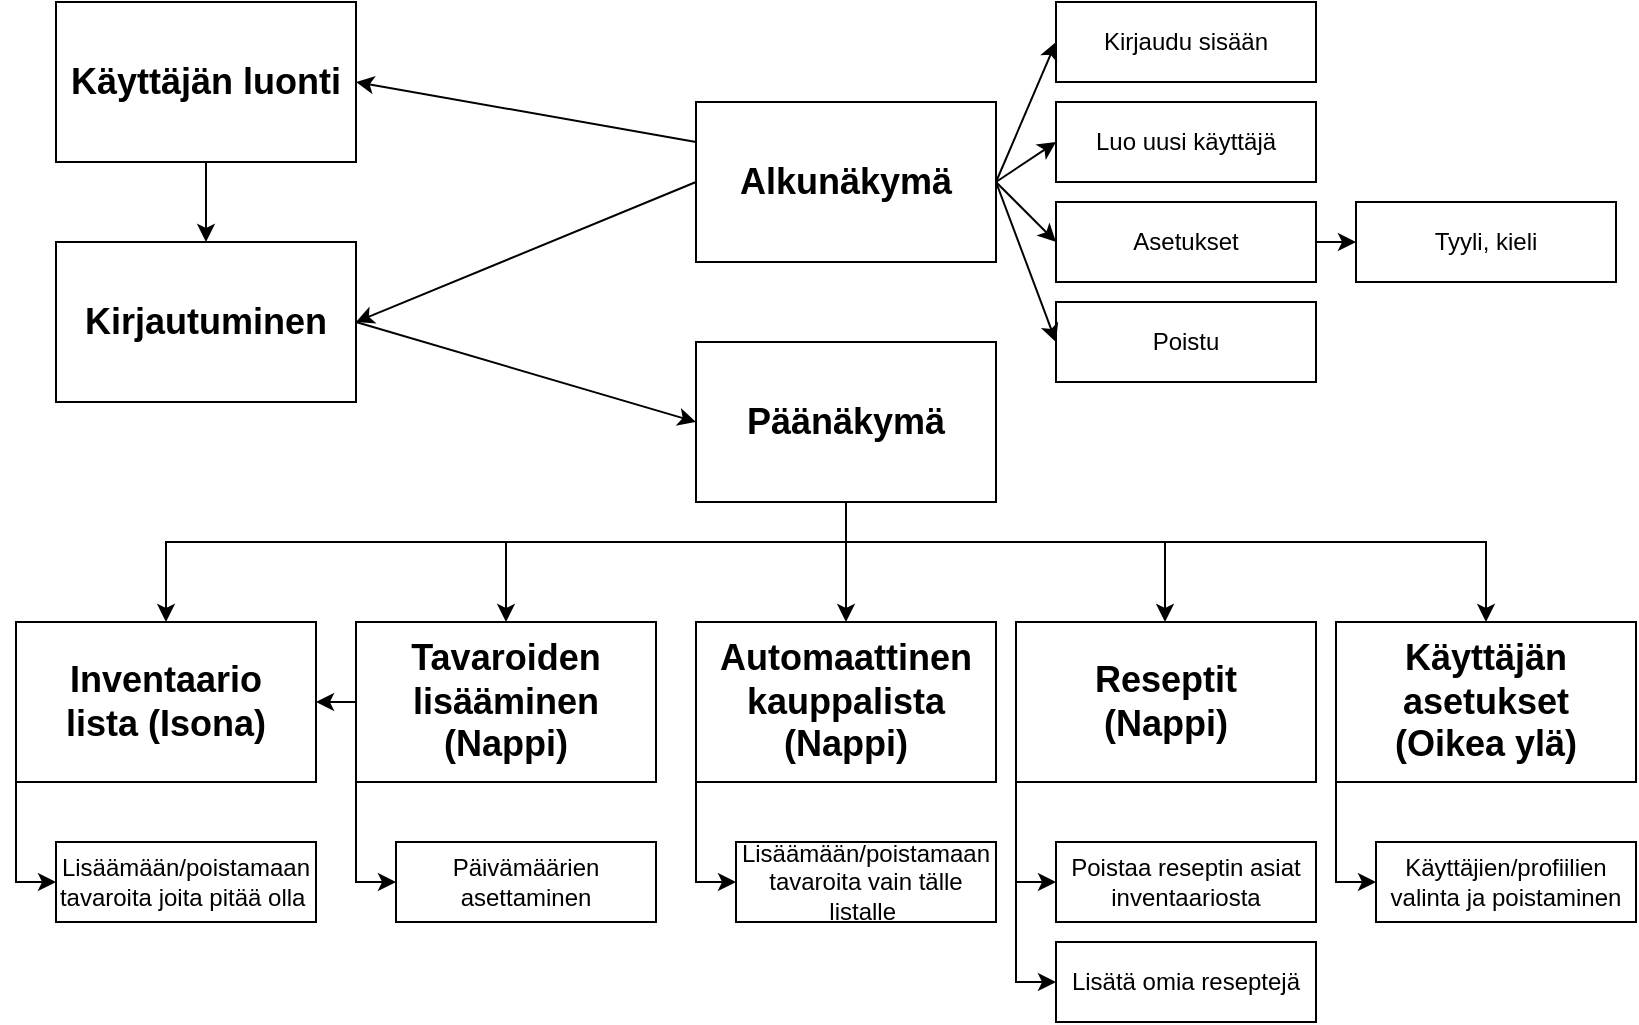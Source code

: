 <mxfile version="20.8.18" type="device"><diagram name="Sivu-1" id="WzmtP1FgJAinTLJDDpkB"><mxGraphModel dx="1434" dy="796" grid="1" gridSize="10" guides="1" tooltips="1" connect="1" arrows="1" fold="1" page="1" pageScale="1" pageWidth="827" pageHeight="1169" math="0" shadow="0"><root><mxCell id="0"/><mxCell id="1" parent="0"/><mxCell id="8H-dkHdZ-GVCBqIBckkS-2" value="&lt;font style=&quot;font-size: 18px;&quot;&gt;&lt;b&gt;Kirjautuminen&lt;/b&gt;&lt;/font&gt;" style="rounded=0;whiteSpace=wrap;html=1;" parent="1" vertex="1"><mxGeometry x="30" y="210" width="150" height="80" as="geometry"/></mxCell><mxCell id="8H-dkHdZ-GVCBqIBckkS-3" value="&lt;font style=&quot;font-size: 18px;&quot;&gt;&lt;b&gt;Käyttäjän luonti&lt;/b&gt;&lt;/font&gt;" style="rounded=0;whiteSpace=wrap;html=1;" parent="1" vertex="1"><mxGeometry x="30" y="90" width="150" height="80" as="geometry"/></mxCell><mxCell id="8H-dkHdZ-GVCBqIBckkS-8" value="" style="endArrow=classic;html=1;rounded=0;fontSize=18;exitX=0;exitY=0.25;exitDx=0;exitDy=0;entryX=1;entryY=0.5;entryDx=0;entryDy=0;" parent="1" source="_WVBxUeFCJ0J1nZBAnd--11" target="8H-dkHdZ-GVCBqIBckkS-3" edge="1"><mxGeometry width="50" height="50" relative="1" as="geometry"><mxPoint x="370" y="290" as="sourcePoint"/><mxPoint x="240" y="130" as="targetPoint"/></mxGeometry></mxCell><mxCell id="8H-dkHdZ-GVCBqIBckkS-9" value="&lt;span style=&quot;font-size: 18px;&quot;&gt;&lt;b&gt;Päänäkymä&lt;/b&gt;&lt;/span&gt;" style="rounded=0;whiteSpace=wrap;html=1;" parent="1" vertex="1"><mxGeometry x="350" y="260" width="150" height="80" as="geometry"/></mxCell><mxCell id="8H-dkHdZ-GVCBqIBckkS-11" value="&lt;span style=&quot;font-size: 18px;&quot;&gt;&lt;b&gt;Käyttäjän asetukset&lt;br&gt;(Oikea ylä)&lt;br&gt;&lt;/b&gt;&lt;/span&gt;" style="rounded=0;whiteSpace=wrap;html=1;" parent="1" vertex="1"><mxGeometry x="670" y="400" width="150" height="80" as="geometry"/></mxCell><mxCell id="8H-dkHdZ-GVCBqIBckkS-12" value="&lt;span style=&quot;font-size: 18px;&quot;&gt;&lt;b&gt;Inventaario&lt;br&gt;lista (Isona)&lt;br&gt;&lt;/b&gt;&lt;/span&gt;" style="rounded=0;whiteSpace=wrap;html=1;" parent="1" vertex="1"><mxGeometry x="10" y="400" width="150" height="80" as="geometry"/></mxCell><mxCell id="8H-dkHdZ-GVCBqIBckkS-13" value="Lisäämään/poistamaan&lt;br&gt;tavaroita joita pitää olla&amp;nbsp;" style="rounded=0;whiteSpace=wrap;html=1;" parent="1" vertex="1"><mxGeometry x="30" y="510" width="130" height="40" as="geometry"/></mxCell><mxCell id="8H-dkHdZ-GVCBqIBckkS-14" value="" style="endArrow=classic;html=1;rounded=0;fontSize=18;exitX=0;exitY=1;exitDx=0;exitDy=0;entryX=0;entryY=0.5;entryDx=0;entryDy=0;" parent="1" source="8H-dkHdZ-GVCBqIBckkS-12" target="8H-dkHdZ-GVCBqIBckkS-13" edge="1"><mxGeometry width="50" height="50" relative="1" as="geometry"><mxPoint x="410" y="510" as="sourcePoint"/><mxPoint x="10" y="530" as="targetPoint"/><Array as="points"><mxPoint x="10" y="530"/></Array></mxGeometry></mxCell><mxCell id="8H-dkHdZ-GVCBqIBckkS-15" value="" style="endArrow=classic;html=1;rounded=0;fontSize=18;exitX=0.5;exitY=1;exitDx=0;exitDy=0;entryX=0.5;entryY=0;entryDx=0;entryDy=0;" parent="1" source="8H-dkHdZ-GVCBqIBckkS-9" target="8H-dkHdZ-GVCBqIBckkS-12" edge="1"><mxGeometry width="50" height="50" relative="1" as="geometry"><mxPoint x="410" y="510" as="sourcePoint"/><mxPoint x="460" y="460" as="targetPoint"/><Array as="points"><mxPoint x="425" y="360"/><mxPoint x="85" y="360"/></Array></mxGeometry></mxCell><mxCell id="8H-dkHdZ-GVCBqIBckkS-16" value="" style="endArrow=classic;html=1;rounded=0;fontSize=18;entryX=0.5;entryY=0;entryDx=0;entryDy=0;" parent="1" target="8H-dkHdZ-GVCBqIBckkS-11" edge="1"><mxGeometry width="50" height="50" relative="1" as="geometry"><mxPoint x="420" y="360" as="sourcePoint"/><mxPoint x="460" y="460" as="targetPoint"/><Array as="points"><mxPoint x="745" y="360"/></Array></mxGeometry></mxCell><mxCell id="8H-dkHdZ-GVCBqIBckkS-17" value="&lt;span style=&quot;font-size: 18px;&quot;&gt;&lt;b&gt;Tavaroiden lisääminen&lt;br&gt;(Nappi)&lt;br&gt;&lt;/b&gt;&lt;/span&gt;" style="rounded=0;whiteSpace=wrap;html=1;" parent="1" vertex="1"><mxGeometry x="180" y="400" width="150" height="80" as="geometry"/></mxCell><mxCell id="8H-dkHdZ-GVCBqIBckkS-18" value="" style="endArrow=classic;html=1;rounded=0;fontSize=18;entryX=0.5;entryY=0;entryDx=0;entryDy=0;" parent="1" target="8H-dkHdZ-GVCBqIBckkS-17" edge="1"><mxGeometry width="50" height="50" relative="1" as="geometry"><mxPoint x="255" y="360" as="sourcePoint"/><mxPoint x="460" y="460" as="targetPoint"/></mxGeometry></mxCell><mxCell id="8H-dkHdZ-GVCBqIBckkS-19" value="" style="endArrow=classic;html=1;rounded=0;fontSize=18;entryX=1;entryY=0.5;entryDx=0;entryDy=0;exitX=0;exitY=0.5;exitDx=0;exitDy=0;" parent="1" source="8H-dkHdZ-GVCBqIBckkS-17" target="8H-dkHdZ-GVCBqIBckkS-12" edge="1"><mxGeometry width="50" height="50" relative="1" as="geometry"><mxPoint x="410" y="510" as="sourcePoint"/><mxPoint x="460" y="460" as="targetPoint"/></mxGeometry></mxCell><mxCell id="8H-dkHdZ-GVCBqIBckkS-21" value="&lt;span style=&quot;font-size: 18px;&quot;&gt;&lt;b&gt;Automaattinen&lt;br&gt;kauppalista&lt;br&gt;(Nappi)&lt;br&gt;&lt;/b&gt;&lt;/span&gt;" style="rounded=0;whiteSpace=wrap;html=1;" parent="1" vertex="1"><mxGeometry x="350" y="400" width="150" height="80" as="geometry"/></mxCell><mxCell id="8H-dkHdZ-GVCBqIBckkS-22" value="Lisäämään/poistamaan&lt;br&gt;tavaroita vain tälle listalle&amp;nbsp;" style="rounded=0;whiteSpace=wrap;html=1;" parent="1" vertex="1"><mxGeometry x="370" y="510" width="130" height="40" as="geometry"/></mxCell><mxCell id="8H-dkHdZ-GVCBqIBckkS-23" value="" style="endArrow=classic;html=1;rounded=0;fontSize=18;exitX=0;exitY=1;exitDx=0;exitDy=0;entryX=0;entryY=0.5;entryDx=0;entryDy=0;" parent="1" edge="1"><mxGeometry width="50" height="50" relative="1" as="geometry"><mxPoint x="350" y="480" as="sourcePoint"/><mxPoint x="370" y="530" as="targetPoint"/><Array as="points"><mxPoint x="350" y="530"/></Array></mxGeometry></mxCell><mxCell id="8H-dkHdZ-GVCBqIBckkS-24" value="" style="endArrow=classic;html=1;rounded=0;fontSize=18;entryX=0.5;entryY=0;entryDx=0;entryDy=0;" parent="1" target="8H-dkHdZ-GVCBqIBckkS-21" edge="1"><mxGeometry width="50" height="50" relative="1" as="geometry"><mxPoint x="425" y="360" as="sourcePoint"/><mxPoint x="500" y="380" as="targetPoint"/></mxGeometry></mxCell><mxCell id="_WVBxUeFCJ0J1nZBAnd--1" value="Päivämäärien asettaminen" style="rounded=0;whiteSpace=wrap;html=1;" parent="1" vertex="1"><mxGeometry x="200" y="510" width="130" height="40" as="geometry"/></mxCell><mxCell id="_WVBxUeFCJ0J1nZBAnd--2" value="" style="endArrow=classic;html=1;rounded=0;fontSize=18;exitX=0;exitY=1;exitDx=0;exitDy=0;entryX=0;entryY=0.5;entryDx=0;entryDy=0;" parent="1" edge="1"><mxGeometry width="50" height="50" relative="1" as="geometry"><mxPoint x="180" y="480" as="sourcePoint"/><mxPoint x="200" y="530" as="targetPoint"/><Array as="points"><mxPoint x="180" y="530"/></Array></mxGeometry></mxCell><mxCell id="_WVBxUeFCJ0J1nZBAnd--3" value="&lt;font style=&quot;font-size: 18px;&quot;&gt;&lt;b&gt;Reseptit&lt;/b&gt;&lt;/font&gt;&lt;br&gt;&lt;b style=&quot;border-color: var(--border-color); font-size: 18px;&quot;&gt;(Nappi)&lt;/b&gt;&lt;span style=&quot;font-size: 18px;&quot;&gt;&lt;b&gt;&lt;br&gt;&lt;/b&gt;&lt;/span&gt;" style="rounded=0;whiteSpace=wrap;html=1;" parent="1" vertex="1"><mxGeometry x="510" y="400" width="150" height="80" as="geometry"/></mxCell><mxCell id="_WVBxUeFCJ0J1nZBAnd--4" value="" style="endArrow=classic;html=1;rounded=0;fontSize=18;entryX=0.5;entryY=0;entryDx=0;entryDy=0;" parent="1" edge="1"><mxGeometry width="50" height="50" relative="1" as="geometry"><mxPoint x="584.5" y="360" as="sourcePoint"/><mxPoint x="584.5" y="400" as="targetPoint"/></mxGeometry></mxCell><mxCell id="_WVBxUeFCJ0J1nZBAnd--5" value="Poistaa reseptin asiat&lt;br&gt;inventaariosta" style="rounded=0;whiteSpace=wrap;html=1;" parent="1" vertex="1"><mxGeometry x="530" y="510" width="130" height="40" as="geometry"/></mxCell><mxCell id="_WVBxUeFCJ0J1nZBAnd--6" value="" style="endArrow=classic;html=1;rounded=0;fontSize=18;exitX=0;exitY=1;exitDx=0;exitDy=0;entryX=0;entryY=0.5;entryDx=0;entryDy=0;" parent="1" edge="1"><mxGeometry width="50" height="50" relative="1" as="geometry"><mxPoint x="510" y="480" as="sourcePoint"/><mxPoint x="530" y="530" as="targetPoint"/><Array as="points"><mxPoint x="510" y="530"/></Array></mxGeometry></mxCell><mxCell id="_WVBxUeFCJ0J1nZBAnd--7" value="Lisätä omia reseptejä" style="rounded=0;whiteSpace=wrap;html=1;" parent="1" vertex="1"><mxGeometry x="530" y="560" width="130" height="40" as="geometry"/></mxCell><mxCell id="_WVBxUeFCJ0J1nZBAnd--8" value="" style="endArrow=classic;html=1;rounded=0;fontSize=18;exitX=0;exitY=1;exitDx=0;exitDy=0;entryX=0;entryY=0.5;entryDx=0;entryDy=0;" parent="1" edge="1"><mxGeometry width="50" height="50" relative="1" as="geometry"><mxPoint x="510" y="530" as="sourcePoint"/><mxPoint x="530" y="580" as="targetPoint"/><Array as="points"><mxPoint x="510" y="580"/></Array></mxGeometry></mxCell><mxCell id="_WVBxUeFCJ0J1nZBAnd--9" value="Käyttäjien/profiilien valinta ja poistaminen" style="rounded=0;whiteSpace=wrap;html=1;" parent="1" vertex="1"><mxGeometry x="690" y="510" width="130" height="40" as="geometry"/></mxCell><mxCell id="_WVBxUeFCJ0J1nZBAnd--10" value="" style="endArrow=classic;html=1;rounded=0;fontSize=18;exitX=0;exitY=1;exitDx=0;exitDy=0;entryX=0;entryY=0.5;entryDx=0;entryDy=0;" parent="1" edge="1"><mxGeometry width="50" height="50" relative="1" as="geometry"><mxPoint x="670" y="480" as="sourcePoint"/><mxPoint x="690" y="530" as="targetPoint"/><Array as="points"><mxPoint x="670" y="530"/></Array></mxGeometry></mxCell><mxCell id="_WVBxUeFCJ0J1nZBAnd--11" value="&lt;span style=&quot;font-size: 18px;&quot;&gt;&lt;b&gt;Alkunäkymä&lt;/b&gt;&lt;/span&gt;" style="rounded=0;whiteSpace=wrap;html=1;" parent="1" vertex="1"><mxGeometry x="350" y="140" width="150" height="80" as="geometry"/></mxCell><mxCell id="_WVBxUeFCJ0J1nZBAnd--12" value="Kirjaudu sisään" style="rounded=0;whiteSpace=wrap;html=1;" parent="1" vertex="1"><mxGeometry x="530" y="90" width="130" height="40" as="geometry"/></mxCell><mxCell id="_WVBxUeFCJ0J1nZBAnd--13" value="Luo uusi käyttäjä" style="rounded=0;whiteSpace=wrap;html=1;" parent="1" vertex="1"><mxGeometry x="530" y="140" width="130" height="40" as="geometry"/></mxCell><mxCell id="_WVBxUeFCJ0J1nZBAnd--14" value="Asetukset" style="rounded=0;whiteSpace=wrap;html=1;" parent="1" vertex="1"><mxGeometry x="530" y="190" width="130" height="40" as="geometry"/></mxCell><mxCell id="_WVBxUeFCJ0J1nZBAnd--15" value="Poistu" style="rounded=0;whiteSpace=wrap;html=1;" parent="1" vertex="1"><mxGeometry x="530" y="240" width="130" height="40" as="geometry"/></mxCell><mxCell id="_WVBxUeFCJ0J1nZBAnd--16" value="Tyyli, kieli" style="rounded=0;whiteSpace=wrap;html=1;" parent="1" vertex="1"><mxGeometry x="680" y="190" width="130" height="40" as="geometry"/></mxCell><mxCell id="_WVBxUeFCJ0J1nZBAnd--17" value="" style="endArrow=classic;html=1;rounded=0;exitX=1;exitY=0.5;exitDx=0;exitDy=0;entryX=0;entryY=0.5;entryDx=0;entryDy=0;" parent="1" source="_WVBxUeFCJ0J1nZBAnd--11" target="_WVBxUeFCJ0J1nZBAnd--14" edge="1"><mxGeometry width="50" height="50" relative="1" as="geometry"><mxPoint x="390" y="380" as="sourcePoint"/><mxPoint x="440" y="330" as="targetPoint"/><Array as="points"/></mxGeometry></mxCell><mxCell id="_WVBxUeFCJ0J1nZBAnd--18" value="" style="endArrow=classic;html=1;rounded=0;entryX=1;entryY=0.5;entryDx=0;entryDy=0;exitX=0;exitY=0.5;exitDx=0;exitDy=0;" parent="1" target="8H-dkHdZ-GVCBqIBckkS-2" edge="1" source="_WVBxUeFCJ0J1nZBAnd--11"><mxGeometry width="50" height="50" relative="1" as="geometry"><mxPoint x="270" y="190" as="sourcePoint"/><mxPoint x="230" y="150" as="targetPoint"/><Array as="points"/></mxGeometry></mxCell><mxCell id="_WVBxUeFCJ0J1nZBAnd--19" value="" style="endArrow=classic;html=1;rounded=0;exitX=1;exitY=0.5;exitDx=0;exitDy=0;" parent="1" source="_WVBxUeFCJ0J1nZBAnd--11" edge="1"><mxGeometry width="50" height="50" relative="1" as="geometry"><mxPoint x="480" y="310" as="sourcePoint"/><mxPoint x="530" y="260" as="targetPoint"/></mxGeometry></mxCell><mxCell id="_WVBxUeFCJ0J1nZBAnd--20" value="" style="endArrow=classic;html=1;rounded=0;exitX=1;exitY=0.5;exitDx=0;exitDy=0;" parent="1" source="_WVBxUeFCJ0J1nZBAnd--11" edge="1"><mxGeometry width="50" height="50" relative="1" as="geometry"><mxPoint x="480" y="160" as="sourcePoint"/><mxPoint x="530" y="110" as="targetPoint"/></mxGeometry></mxCell><mxCell id="_WVBxUeFCJ0J1nZBAnd--21" value="" style="endArrow=classic;html=1;rounded=0;exitX=1;exitY=0.5;exitDx=0;exitDy=0;" parent="1" source="_WVBxUeFCJ0J1nZBAnd--11" edge="1"><mxGeometry width="50" height="50" relative="1" as="geometry"><mxPoint x="480" y="210" as="sourcePoint"/><mxPoint x="530" y="160" as="targetPoint"/></mxGeometry></mxCell><mxCell id="_WVBxUeFCJ0J1nZBAnd--22" value="" style="endArrow=classic;html=1;rounded=0;exitX=1;exitY=0.5;exitDx=0;exitDy=0;" parent="1" source="_WVBxUeFCJ0J1nZBAnd--14" edge="1"><mxGeometry width="50" height="50" relative="1" as="geometry"><mxPoint x="630" y="260" as="sourcePoint"/><mxPoint x="680" y="210" as="targetPoint"/></mxGeometry></mxCell><mxCell id="pdpgM11pRZEfYHaC8iWr-2" value="" style="endArrow=classic;html=1;rounded=0;exitX=1;exitY=0.5;exitDx=0;exitDy=0;entryX=0;entryY=0.5;entryDx=0;entryDy=0;" edge="1" parent="1" source="8H-dkHdZ-GVCBqIBckkS-2" target="8H-dkHdZ-GVCBqIBckkS-9"><mxGeometry width="50" height="50" relative="1" as="geometry"><mxPoint x="240" y="330" as="sourcePoint"/><mxPoint x="290" y="280" as="targetPoint"/></mxGeometry></mxCell><mxCell id="pdpgM11pRZEfYHaC8iWr-3" value="" style="endArrow=classic;html=1;rounded=0;exitX=0.5;exitY=1;exitDx=0;exitDy=0;entryX=0.5;entryY=0;entryDx=0;entryDy=0;" edge="1" parent="1" source="8H-dkHdZ-GVCBqIBckkS-3" target="8H-dkHdZ-GVCBqIBckkS-2"><mxGeometry width="50" height="50" relative="1" as="geometry"><mxPoint x="90" y="210" as="sourcePoint"/><mxPoint x="140" y="160" as="targetPoint"/></mxGeometry></mxCell></root></mxGraphModel></diagram></mxfile>